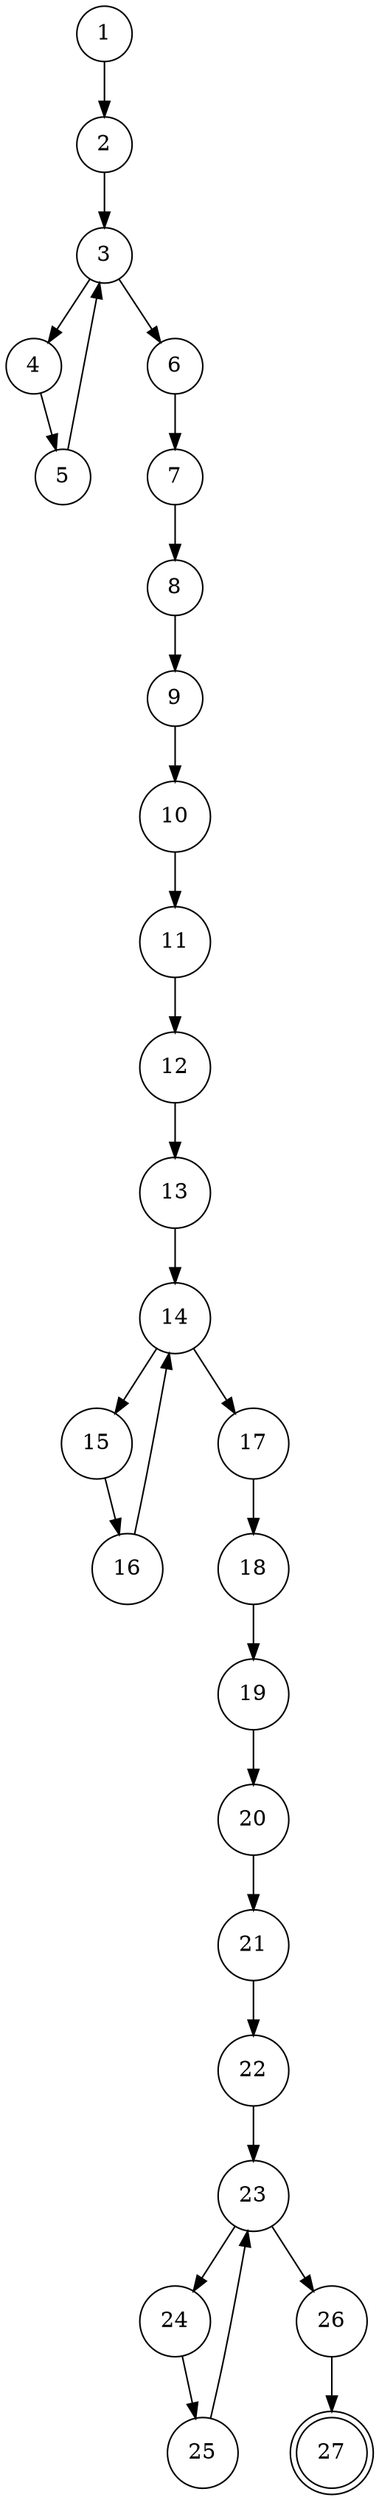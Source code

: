 digraph cfg{
node [shape = doublecircle] 27;
node [shape = circle];
/* definition of i at 2 */
/* definition of i at 2 */
/* definition of d_idata at 8 */
/* definition of h_odata at 12 */
/* definition of gpu_sum at 12 */
/* definition of i at 13 */
/* definition of i at 13 */
/* definition of gpu_sum at 15 */
/* definition of d_idata at 17 */
/* definition of h_odata at 21 */
/* definition of gpu_sum at 21 */
/* definition of i at 22 */
/* definition of i at 22 */
/* definition of gpu_sum at 24 */
/* definition of argc at 1 */
/* definition of argv at 1 */
/* definition of size at 1 */
/* definition of blocksize at 1 */
/* definition of gridsize at 1 */
/* definition of bytes at 1 */
/* definition of h_idata at 1 */
/* definition of h_odata at 1 */
/* definition of d_idata at 5 */
/* definition of d_odata at 5 */
/* cusage of size at 1 */
/* cusage of bytes at 1 */
/* cusage of gridsize at 1 */
/* cusage of i at 5 */
/* cusage of h_idata at 4 */
/* cusage of i at 4 */
/* cusage of d_idata at 6 */
/* cusage of bytes at 6 */
/* cusage of d_odata at 7 */
/* cusage of gridsize at 7 */
/* cusage of blocksize at 10 */
/* cusage of gridsize at 10 */
/* cusage of gridsize at 12 */
/* cusage of i at 16 */
/* cusage of h_odata at 15 */
/* cusage of gpu_sum at 15 */
/* cusage of i at 15 */
/* cusage of d_odata at 16 */
/* cusage of gridsize at 16 */
/* cusage of gpu_sum at 16 */
/* cusage of gridsize at 16 */
/* cusage of blocksize at 16 */
/* cusage of gridsize at 19 */
/* cusage of blocksize at 19 */
/* cusage of gridsize at 21 */
/* cusage of i at 25 */
/* cusage of h_odata at 24 */
/* cusage of gpu_sum at 24 */
/* cusage of i at 24 */
/* cusage of gpu_sum at 25 */
/* cusage of gridsize at 25 */
/* cusage of blocksize at 25 */
/* cusage of h_idata at 25 */
/* cusage of h_odata at 25 */
/* cusage of d_idata at 26 */
/* cusage of d_odata at 27 */
/* pusage of i at 3 */
/* pusage of i at 3 */
/* pusage of size at 3 */
/* pusage of size at 3 */
/* pusage of i at 14 */
/* pusage of i at 14 */
/* pusage of gridsize at 14 */
/* pusage of gridsize at 14 */
/* pusage of i at 23 */
/* pusage of i at 23 */
/* pusage of gridsize at 23 */
/* pusage of gridsize at 23 */
/* syncNode at 6 */
/* syncNode at 7 */
/* syncNode at 8 */
/* syncNode at 9 */
/* syncNode at 10 */
/* syncNode at 11 */
/* syncNode at 12 */
/* syncNode at 17 */
/* syncNode at 18 */
/* syncNode at 19 */
/* syncNode at 20 */
/* syncNode at 21 */
/* syncNode at 26 */
/* syncNode at 27 */
/* susage of d_idata at 10 */
/* susage of d_odata at 10 */
/* susage of size at 10 */
/* susage of d_idata at 19 */
/* susage of d_odata at 19 */
/* susage of size at 19 */
/* m_send.1 of d_idata at 10 */
/* m_send.1 of d_odata at 10 */
/* m_send.1 of size at 10 */
/* m_send.2 of d_idata at 19 */
/* m_send.2 of d_odata at 19 */
/* m_send.2 of size at 19 */
/* m_recv.1 of d_idata at 11 */
/* m_recv.1 of d_odata at 11 */
/* m_recv.2 of d_idata at 20 */
/* m_recv.2 of d_odata at 20 */
1 -> 2;
2 -> 3;
3 -> 4;
4 -> 5;
5 -> 3;
3 -> 6;
6 -> 7;
7 -> 8;
8 -> 9;
9 -> 10;
10 -> 11;
11 -> 12;
12 -> 13;
13 -> 14;
14 -> 15;
15 -> 16;
16 -> 14;
14 -> 17;
17 -> 18;
18 -> 19;
19 -> 20;
20 -> 21;
21 -> 22;
22 -> 23;
23 -> 24;
24 -> 25;
25 -> 23;
23 -> 26;
26 -> 27;
}